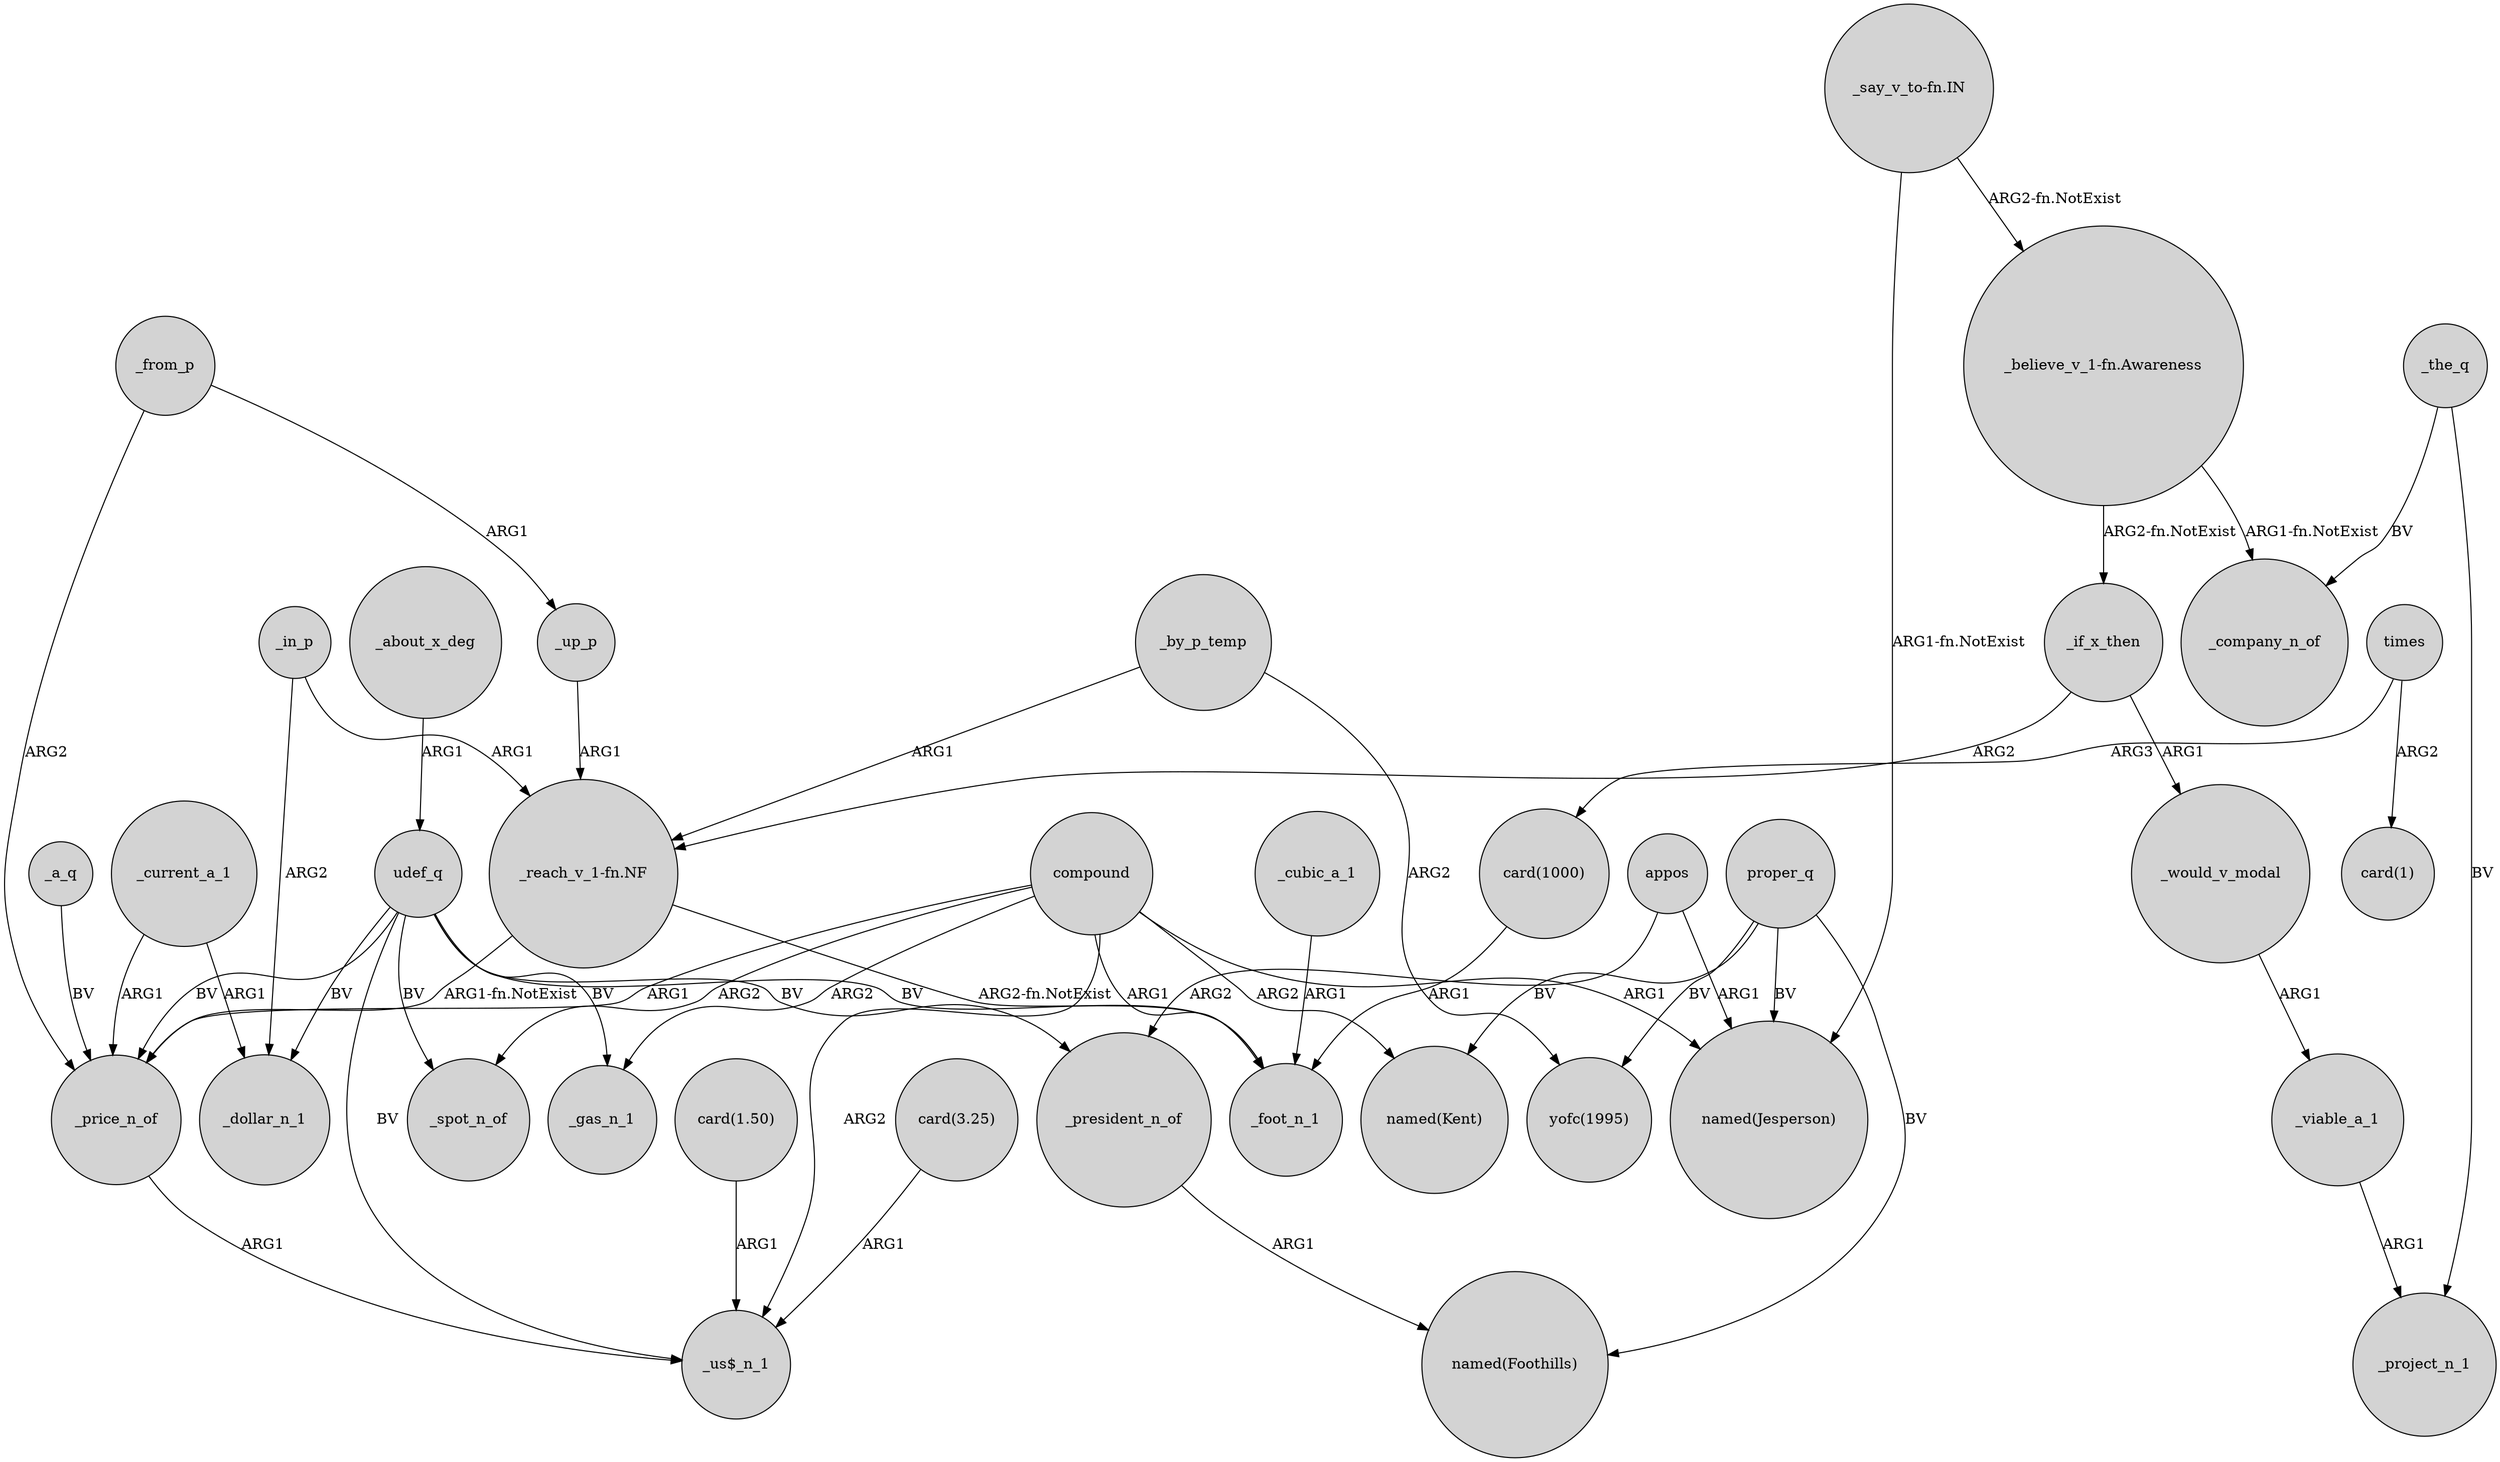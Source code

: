 digraph {
	node [shape=circle style=filled]
	_current_a_1 -> _dollar_n_1 [label=ARG1]
	_by_p_temp -> "yofc(1995)" [label=ARG2]
	_in_p -> _dollar_n_1 [label=ARG2]
	udef_q -> _spot_n_of [label=BV]
	compound -> _spot_n_of [label=ARG2]
	proper_q -> "named(Jesperson)" [label=BV]
	_would_v_modal -> _viable_a_1 [label=ARG1]
	udef_q -> _price_n_of [label=BV]
	_in_p -> "_reach_v_1-fn.NF" [label=ARG1]
	"card(1.50)" -> "_us$_n_1" [label=ARG1]
	"_reach_v_1-fn.NF" -> _price_n_of [label="ARG1-fn.NotExist"]
	udef_q -> "_us$_n_1" [label=BV]
	compound -> "named(Kent)" [label=ARG2]
	"_believe_v_1-fn.Awareness" -> _company_n_of [label="ARG1-fn.NotExist"]
	_the_q -> _project_n_1 [label=BV]
	_by_p_temp -> "_reach_v_1-fn.NF" [label=ARG1]
	_from_p -> _up_p [label=ARG1]
	_price_n_of -> "_us$_n_1" [label=ARG1]
	compound -> "named(Jesperson)" [label=ARG1]
	"_say_v_to-fn.IN" -> "named(Jesperson)" [label="ARG1-fn.NotExist"]
	compound -> _gas_n_1 [label=ARG2]
	_about_x_deg -> udef_q [label=ARG1]
	compound -> "_us$_n_1" [label=ARG2]
	proper_q -> "yofc(1995)" [label=BV]
	appos -> "named(Jesperson)" [label=ARG1]
	_the_q -> _company_n_of [label=BV]
	_cubic_a_1 -> _foot_n_1 [label=ARG1]
	"card(3.25)" -> "_us$_n_1" [label=ARG1]
	"_say_v_to-fn.IN" -> "_believe_v_1-fn.Awareness" [label="ARG2-fn.NotExist"]
	appos -> _president_n_of [label=ARG2]
	"_reach_v_1-fn.NF" -> _foot_n_1 [label="ARG2-fn.NotExist"]
	_from_p -> _price_n_of [label=ARG2]
	udef_q -> _foot_n_1 [label=BV]
	_up_p -> "_reach_v_1-fn.NF" [label=ARG1]
	udef_q -> _president_n_of [label=BV]
	times -> "card(1)" [label=ARG2]
	udef_q -> _gas_n_1 [label=BV]
	compound -> _foot_n_1 [label=ARG1]
	_current_a_1 -> _price_n_of [label=ARG1]
	_viable_a_1 -> _project_n_1 [label=ARG1]
	proper_q -> "named(Foothills)" [label=BV]
	"_believe_v_1-fn.Awareness" -> _if_x_then [label="ARG2-fn.NotExist"]
	_if_x_then -> _would_v_modal [label=ARG1]
	"card(1000)" -> _foot_n_1 [label=ARG1]
	_if_x_then -> "_reach_v_1-fn.NF" [label=ARG2]
	proper_q -> "named(Kent)" [label=BV]
	compound -> _price_n_of [label=ARG1]
	_president_n_of -> "named(Foothills)" [label=ARG1]
	_a_q -> _price_n_of [label=BV]
	udef_q -> _dollar_n_1 [label=BV]
	times -> "card(1000)" [label=ARG3]
}
